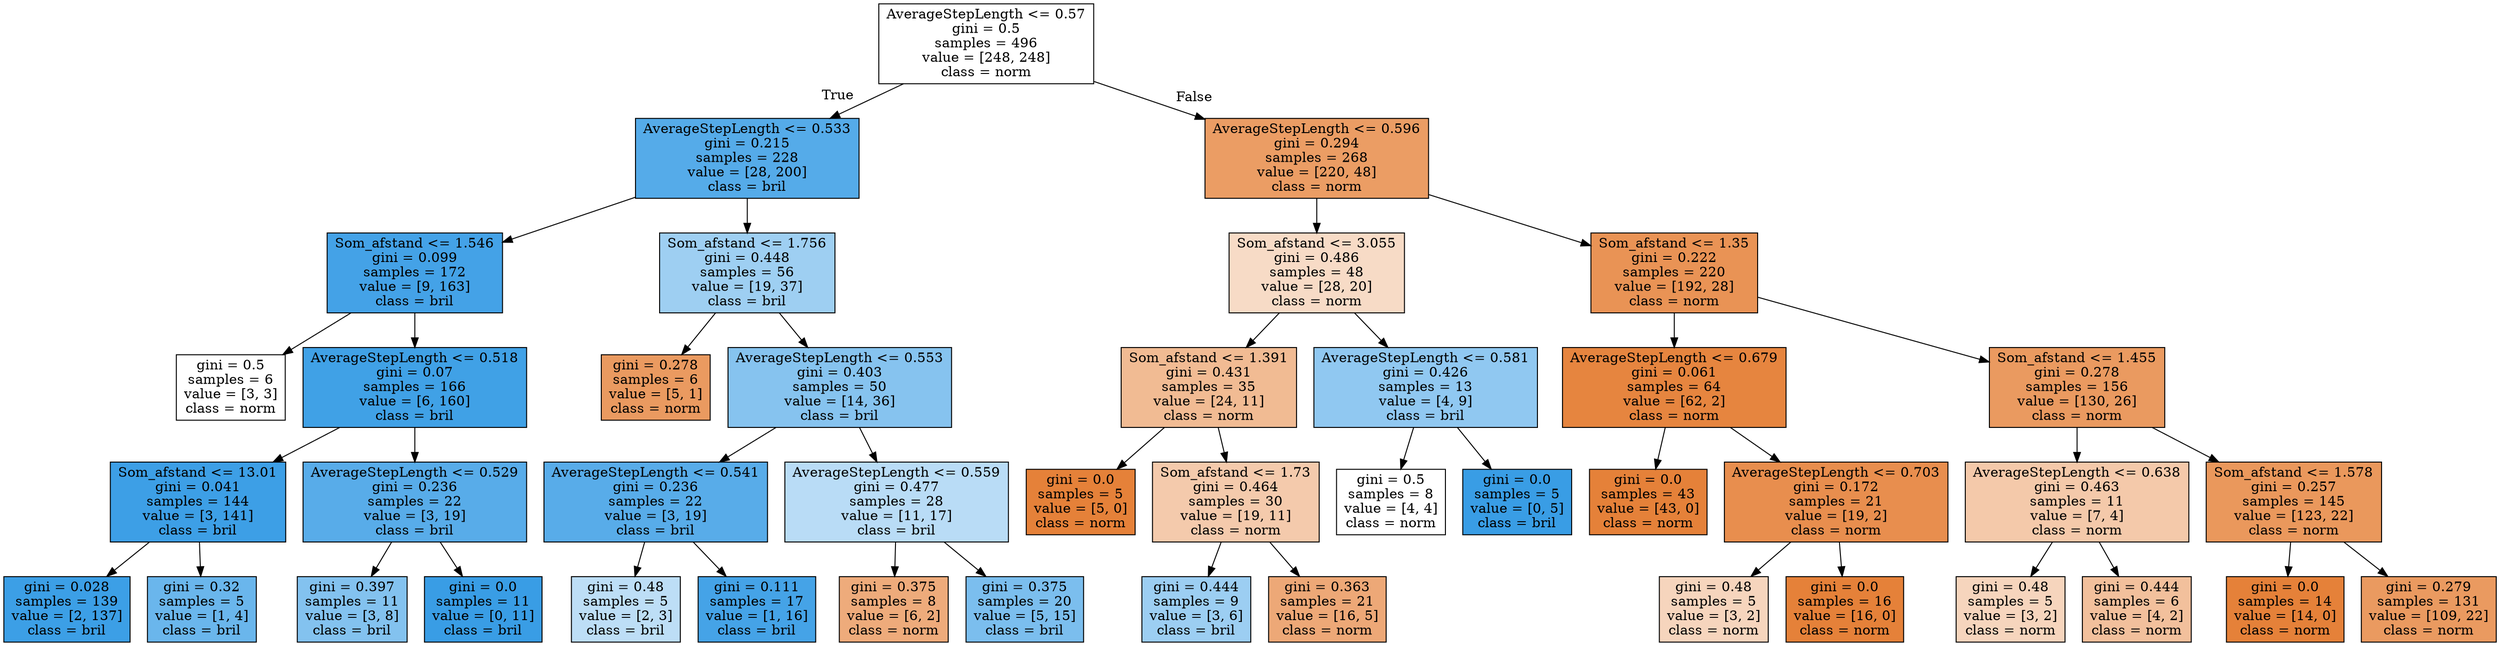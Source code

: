 digraph Tree {
node [shape=box, style="filled", color="black"] ;
0 [label="AverageStepLength <= 0.57\ngini = 0.5\nsamples = 496\nvalue = [248, 248]\nclass = norm", fillcolor="#e5813900"] ;
1 [label="AverageStepLength <= 0.533\ngini = 0.215\nsamples = 228\nvalue = [28, 200]\nclass = bril", fillcolor="#399de5db"] ;
0 -> 1 [labeldistance=2.5, labelangle=45, headlabel="True"] ;
2 [label="Som_afstand <= 1.546\ngini = 0.099\nsamples = 172\nvalue = [9, 163]\nclass = bril", fillcolor="#399de5f1"] ;
1 -> 2 ;
3 [label="gini = 0.5\nsamples = 6\nvalue = [3, 3]\nclass = norm", fillcolor="#e5813900"] ;
2 -> 3 ;
4 [label="AverageStepLength <= 0.518\ngini = 0.07\nsamples = 166\nvalue = [6, 160]\nclass = bril", fillcolor="#399de5f5"] ;
2 -> 4 ;
5 [label="Som_afstand <= 13.01\ngini = 0.041\nsamples = 144\nvalue = [3, 141]\nclass = bril", fillcolor="#399de5fa"] ;
4 -> 5 ;
6 [label="gini = 0.028\nsamples = 139\nvalue = [2, 137]\nclass = bril", fillcolor="#399de5fb"] ;
5 -> 6 ;
7 [label="gini = 0.32\nsamples = 5\nvalue = [1, 4]\nclass = bril", fillcolor="#399de5bf"] ;
5 -> 7 ;
8 [label="AverageStepLength <= 0.529\ngini = 0.236\nsamples = 22\nvalue = [3, 19]\nclass = bril", fillcolor="#399de5d7"] ;
4 -> 8 ;
9 [label="gini = 0.397\nsamples = 11\nvalue = [3, 8]\nclass = bril", fillcolor="#399de59f"] ;
8 -> 9 ;
10 [label="gini = 0.0\nsamples = 11\nvalue = [0, 11]\nclass = bril", fillcolor="#399de5ff"] ;
8 -> 10 ;
11 [label="Som_afstand <= 1.756\ngini = 0.448\nsamples = 56\nvalue = [19, 37]\nclass = bril", fillcolor="#399de57c"] ;
1 -> 11 ;
12 [label="gini = 0.278\nsamples = 6\nvalue = [5, 1]\nclass = norm", fillcolor="#e58139cc"] ;
11 -> 12 ;
13 [label="AverageStepLength <= 0.553\ngini = 0.403\nsamples = 50\nvalue = [14, 36]\nclass = bril", fillcolor="#399de59c"] ;
11 -> 13 ;
14 [label="AverageStepLength <= 0.541\ngini = 0.236\nsamples = 22\nvalue = [3, 19]\nclass = bril", fillcolor="#399de5d7"] ;
13 -> 14 ;
15 [label="gini = 0.48\nsamples = 5\nvalue = [2, 3]\nclass = bril", fillcolor="#399de555"] ;
14 -> 15 ;
16 [label="gini = 0.111\nsamples = 17\nvalue = [1, 16]\nclass = bril", fillcolor="#399de5ef"] ;
14 -> 16 ;
17 [label="AverageStepLength <= 0.559\ngini = 0.477\nsamples = 28\nvalue = [11, 17]\nclass = bril", fillcolor="#399de55a"] ;
13 -> 17 ;
18 [label="gini = 0.375\nsamples = 8\nvalue = [6, 2]\nclass = norm", fillcolor="#e58139aa"] ;
17 -> 18 ;
19 [label="gini = 0.375\nsamples = 20\nvalue = [5, 15]\nclass = bril", fillcolor="#399de5aa"] ;
17 -> 19 ;
20 [label="AverageStepLength <= 0.596\ngini = 0.294\nsamples = 268\nvalue = [220, 48]\nclass = norm", fillcolor="#e58139c7"] ;
0 -> 20 [labeldistance=2.5, labelangle=-45, headlabel="False"] ;
21 [label="Som_afstand <= 3.055\ngini = 0.486\nsamples = 48\nvalue = [28, 20]\nclass = norm", fillcolor="#e5813949"] ;
20 -> 21 ;
22 [label="Som_afstand <= 1.391\ngini = 0.431\nsamples = 35\nvalue = [24, 11]\nclass = norm", fillcolor="#e581398a"] ;
21 -> 22 ;
23 [label="gini = 0.0\nsamples = 5\nvalue = [5, 0]\nclass = norm", fillcolor="#e58139ff"] ;
22 -> 23 ;
24 [label="Som_afstand <= 1.73\ngini = 0.464\nsamples = 30\nvalue = [19, 11]\nclass = norm", fillcolor="#e581396b"] ;
22 -> 24 ;
25 [label="gini = 0.444\nsamples = 9\nvalue = [3, 6]\nclass = bril", fillcolor="#399de57f"] ;
24 -> 25 ;
26 [label="gini = 0.363\nsamples = 21\nvalue = [16, 5]\nclass = norm", fillcolor="#e58139af"] ;
24 -> 26 ;
27 [label="AverageStepLength <= 0.581\ngini = 0.426\nsamples = 13\nvalue = [4, 9]\nclass = bril", fillcolor="#399de58e"] ;
21 -> 27 ;
28 [label="gini = 0.5\nsamples = 8\nvalue = [4, 4]\nclass = norm", fillcolor="#e5813900"] ;
27 -> 28 ;
29 [label="gini = 0.0\nsamples = 5\nvalue = [0, 5]\nclass = bril", fillcolor="#399de5ff"] ;
27 -> 29 ;
30 [label="Som_afstand <= 1.35\ngini = 0.222\nsamples = 220\nvalue = [192, 28]\nclass = norm", fillcolor="#e58139da"] ;
20 -> 30 ;
31 [label="AverageStepLength <= 0.679\ngini = 0.061\nsamples = 64\nvalue = [62, 2]\nclass = norm", fillcolor="#e58139f7"] ;
30 -> 31 ;
32 [label="gini = 0.0\nsamples = 43\nvalue = [43, 0]\nclass = norm", fillcolor="#e58139ff"] ;
31 -> 32 ;
33 [label="AverageStepLength <= 0.703\ngini = 0.172\nsamples = 21\nvalue = [19, 2]\nclass = norm", fillcolor="#e58139e4"] ;
31 -> 33 ;
34 [label="gini = 0.48\nsamples = 5\nvalue = [3, 2]\nclass = norm", fillcolor="#e5813955"] ;
33 -> 34 ;
35 [label="gini = 0.0\nsamples = 16\nvalue = [16, 0]\nclass = norm", fillcolor="#e58139ff"] ;
33 -> 35 ;
36 [label="Som_afstand <= 1.455\ngini = 0.278\nsamples = 156\nvalue = [130, 26]\nclass = norm", fillcolor="#e58139cc"] ;
30 -> 36 ;
37 [label="AverageStepLength <= 0.638\ngini = 0.463\nsamples = 11\nvalue = [7, 4]\nclass = norm", fillcolor="#e581396d"] ;
36 -> 37 ;
38 [label="gini = 0.48\nsamples = 5\nvalue = [3, 2]\nclass = norm", fillcolor="#e5813955"] ;
37 -> 38 ;
39 [label="gini = 0.444\nsamples = 6\nvalue = [4, 2]\nclass = norm", fillcolor="#e581397f"] ;
37 -> 39 ;
40 [label="Som_afstand <= 1.578\ngini = 0.257\nsamples = 145\nvalue = [123, 22]\nclass = norm", fillcolor="#e58139d1"] ;
36 -> 40 ;
41 [label="gini = 0.0\nsamples = 14\nvalue = [14, 0]\nclass = norm", fillcolor="#e58139ff"] ;
40 -> 41 ;
42 [label="gini = 0.279\nsamples = 131\nvalue = [109, 22]\nclass = norm", fillcolor="#e58139cc"] ;
40 -> 42 ;
}